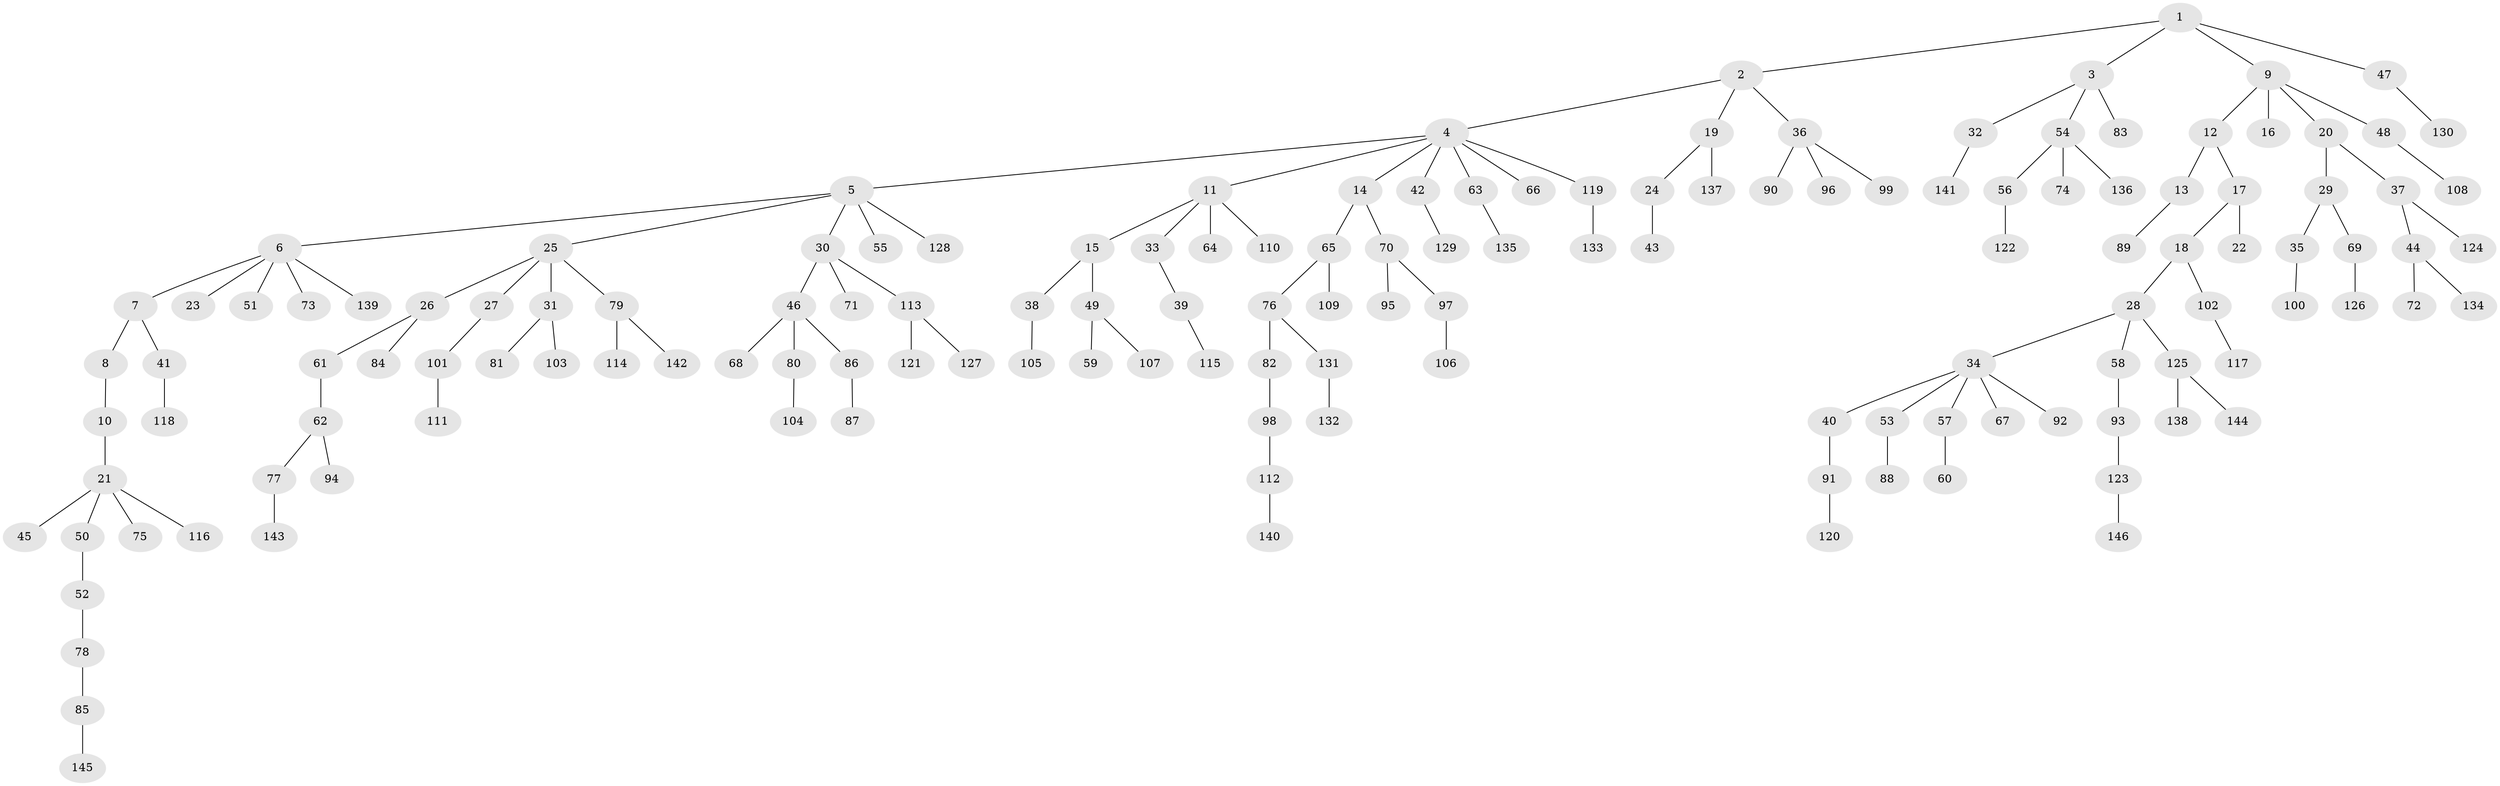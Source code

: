 // coarse degree distribution, {6: 0.039603960396039604, 4: 0.04950495049504951, 8: 0.009900990099009901, 5: 0.039603960396039604, 3: 0.10891089108910891, 2: 0.18811881188118812, 1: 0.5643564356435643}
// Generated by graph-tools (version 1.1) at 2025/42/03/06/25 10:42:02]
// undirected, 146 vertices, 145 edges
graph export_dot {
graph [start="1"]
  node [color=gray90,style=filled];
  1;
  2;
  3;
  4;
  5;
  6;
  7;
  8;
  9;
  10;
  11;
  12;
  13;
  14;
  15;
  16;
  17;
  18;
  19;
  20;
  21;
  22;
  23;
  24;
  25;
  26;
  27;
  28;
  29;
  30;
  31;
  32;
  33;
  34;
  35;
  36;
  37;
  38;
  39;
  40;
  41;
  42;
  43;
  44;
  45;
  46;
  47;
  48;
  49;
  50;
  51;
  52;
  53;
  54;
  55;
  56;
  57;
  58;
  59;
  60;
  61;
  62;
  63;
  64;
  65;
  66;
  67;
  68;
  69;
  70;
  71;
  72;
  73;
  74;
  75;
  76;
  77;
  78;
  79;
  80;
  81;
  82;
  83;
  84;
  85;
  86;
  87;
  88;
  89;
  90;
  91;
  92;
  93;
  94;
  95;
  96;
  97;
  98;
  99;
  100;
  101;
  102;
  103;
  104;
  105;
  106;
  107;
  108;
  109;
  110;
  111;
  112;
  113;
  114;
  115;
  116;
  117;
  118;
  119;
  120;
  121;
  122;
  123;
  124;
  125;
  126;
  127;
  128;
  129;
  130;
  131;
  132;
  133;
  134;
  135;
  136;
  137;
  138;
  139;
  140;
  141;
  142;
  143;
  144;
  145;
  146;
  1 -- 2;
  1 -- 3;
  1 -- 9;
  1 -- 47;
  2 -- 4;
  2 -- 19;
  2 -- 36;
  3 -- 32;
  3 -- 54;
  3 -- 83;
  4 -- 5;
  4 -- 11;
  4 -- 14;
  4 -- 42;
  4 -- 63;
  4 -- 66;
  4 -- 119;
  5 -- 6;
  5 -- 25;
  5 -- 30;
  5 -- 55;
  5 -- 128;
  6 -- 7;
  6 -- 23;
  6 -- 51;
  6 -- 73;
  6 -- 139;
  7 -- 8;
  7 -- 41;
  8 -- 10;
  9 -- 12;
  9 -- 16;
  9 -- 20;
  9 -- 48;
  10 -- 21;
  11 -- 15;
  11 -- 33;
  11 -- 64;
  11 -- 110;
  12 -- 13;
  12 -- 17;
  13 -- 89;
  14 -- 65;
  14 -- 70;
  15 -- 38;
  15 -- 49;
  17 -- 18;
  17 -- 22;
  18 -- 28;
  18 -- 102;
  19 -- 24;
  19 -- 137;
  20 -- 29;
  20 -- 37;
  21 -- 45;
  21 -- 50;
  21 -- 75;
  21 -- 116;
  24 -- 43;
  25 -- 26;
  25 -- 27;
  25 -- 31;
  25 -- 79;
  26 -- 61;
  26 -- 84;
  27 -- 101;
  28 -- 34;
  28 -- 58;
  28 -- 125;
  29 -- 35;
  29 -- 69;
  30 -- 46;
  30 -- 71;
  30 -- 113;
  31 -- 81;
  31 -- 103;
  32 -- 141;
  33 -- 39;
  34 -- 40;
  34 -- 53;
  34 -- 57;
  34 -- 67;
  34 -- 92;
  35 -- 100;
  36 -- 90;
  36 -- 96;
  36 -- 99;
  37 -- 44;
  37 -- 124;
  38 -- 105;
  39 -- 115;
  40 -- 91;
  41 -- 118;
  42 -- 129;
  44 -- 72;
  44 -- 134;
  46 -- 68;
  46 -- 80;
  46 -- 86;
  47 -- 130;
  48 -- 108;
  49 -- 59;
  49 -- 107;
  50 -- 52;
  52 -- 78;
  53 -- 88;
  54 -- 56;
  54 -- 74;
  54 -- 136;
  56 -- 122;
  57 -- 60;
  58 -- 93;
  61 -- 62;
  62 -- 77;
  62 -- 94;
  63 -- 135;
  65 -- 76;
  65 -- 109;
  69 -- 126;
  70 -- 95;
  70 -- 97;
  76 -- 82;
  76 -- 131;
  77 -- 143;
  78 -- 85;
  79 -- 114;
  79 -- 142;
  80 -- 104;
  82 -- 98;
  85 -- 145;
  86 -- 87;
  91 -- 120;
  93 -- 123;
  97 -- 106;
  98 -- 112;
  101 -- 111;
  102 -- 117;
  112 -- 140;
  113 -- 121;
  113 -- 127;
  119 -- 133;
  123 -- 146;
  125 -- 138;
  125 -- 144;
  131 -- 132;
}
